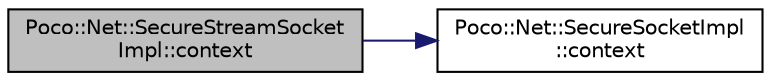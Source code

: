 digraph "Poco::Net::SecureStreamSocketImpl::context"
{
 // LATEX_PDF_SIZE
  edge [fontname="Helvetica",fontsize="10",labelfontname="Helvetica",labelfontsize="10"];
  node [fontname="Helvetica",fontsize="10",shape=record];
  rankdir="LR";
  Node1 [label="Poco::Net::SecureStreamSocket\lImpl::context",height=0.2,width=0.4,color="black", fillcolor="grey75", style="filled", fontcolor="black",tooltip=" "];
  Node1 -> Node2 [color="midnightblue",fontsize="10",style="solid",fontname="Helvetica"];
  Node2 [label="Poco::Net::SecureSocketImpl\l::context",height=0.2,width=0.4,color="black", fillcolor="white", style="filled",URL="$classPoco_1_1Net_1_1SecureSocketImpl.html#a99b000d59c9711df8ad90e0fb192226a",tooltip="Returns the peer's certificate."];
}
